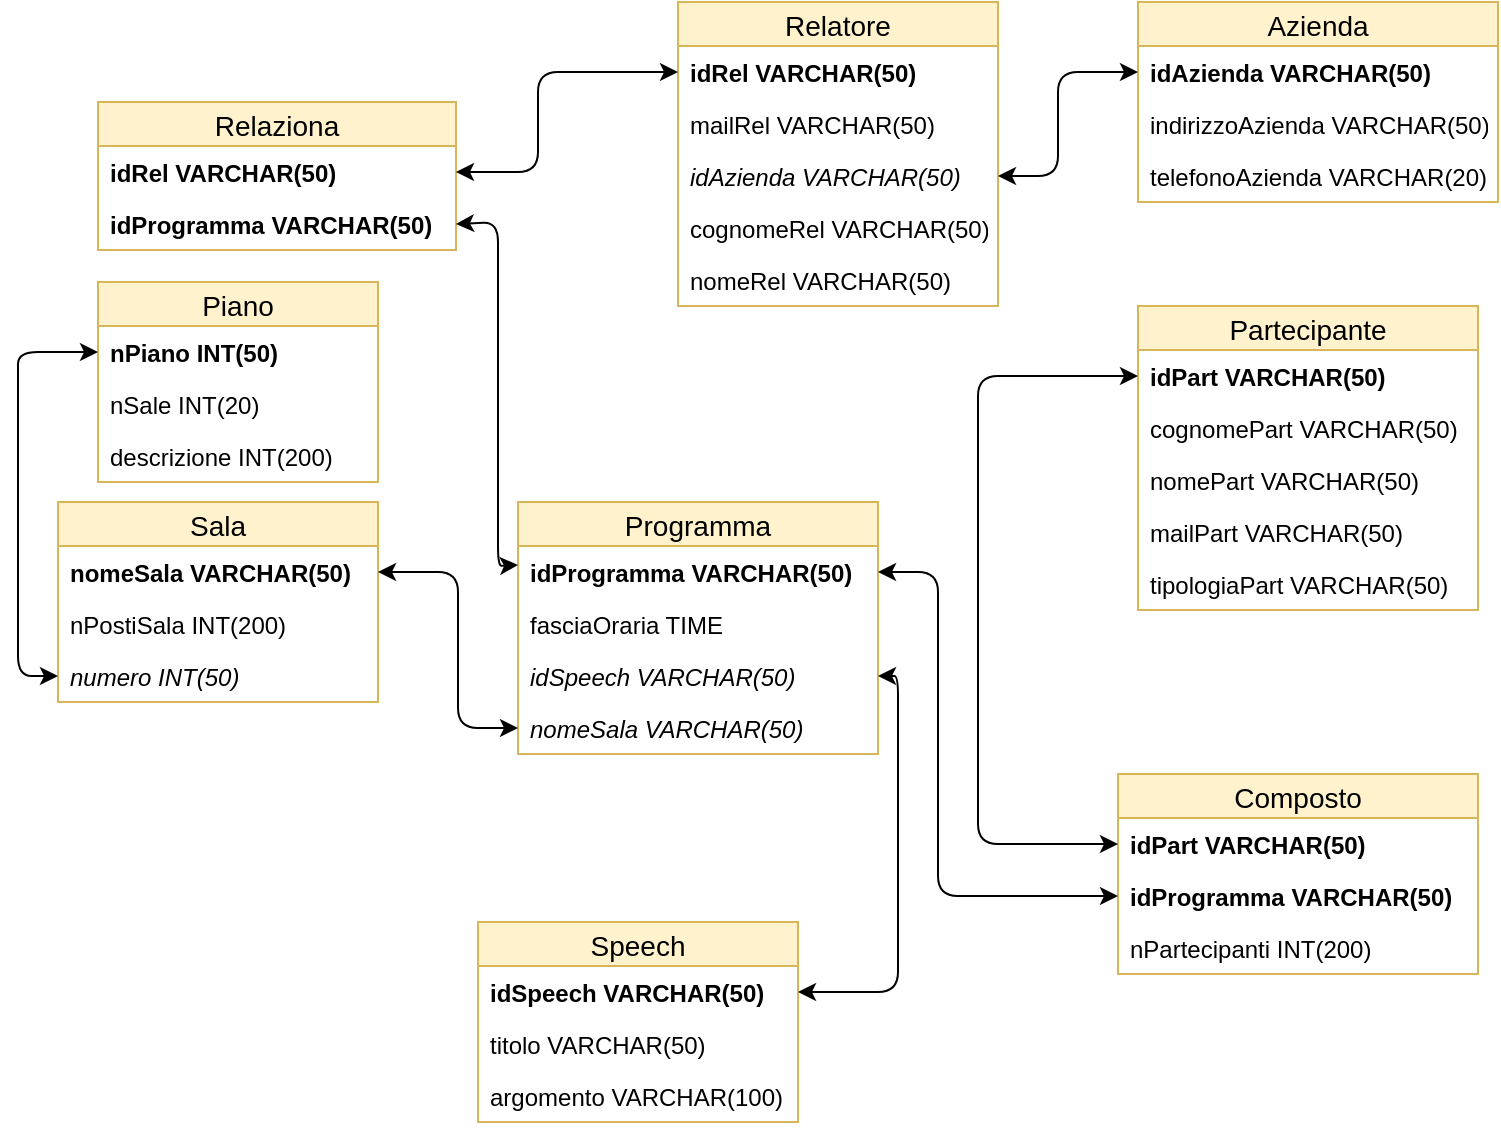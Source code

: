 <mxfile version="12.7.0" type="device"><diagram id="YgNvGVKUgsEMfIeBkhXg" name="Page-1"><mxGraphModel dx="599" dy="321" grid="1" gridSize="10" guides="1" tooltips="1" connect="1" arrows="1" fold="1" page="1" pageScale="1" pageWidth="827" pageHeight="1169" math="0" shadow="0"><root><mxCell id="0"/><mxCell id="1" parent="0"/><mxCell id="9hAnq0WAKQZGZCBfzy9L-1" value="Relatore" style="swimlane;fontStyle=0;childLayout=stackLayout;horizontal=1;startSize=22;fillColor=#fff2cc;horizontalStack=0;resizeParent=1;resizeParentMax=0;resizeLast=0;collapsible=1;marginBottom=0;swimlaneFillColor=#ffffff;align=center;fontSize=14;strokeColor=#d6b656;" parent="1" vertex="1"><mxGeometry x="390" y="30" width="160" height="152" as="geometry"/></mxCell><mxCell id="9hAnq0WAKQZGZCBfzy9L-2" value="idRel VARCHAR(50)&#10; " style="text;strokeColor=none;fillColor=none;spacingLeft=4;spacingRight=4;overflow=hidden;rotatable=0;points=[[0,0.5],[1,0.5]];portConstraint=eastwest;fontSize=12;fontStyle=1" parent="9hAnq0WAKQZGZCBfzy9L-1" vertex="1"><mxGeometry y="22" width="160" height="26" as="geometry"/></mxCell><mxCell id="9hAnq0WAKQZGZCBfzy9L-3" value="mailRel VARCHAR(50)" style="text;strokeColor=none;fillColor=none;spacingLeft=4;spacingRight=4;overflow=hidden;rotatable=0;points=[[0,0.5],[1,0.5]];portConstraint=eastwest;fontSize=12;fontStyle=0" parent="9hAnq0WAKQZGZCBfzy9L-1" vertex="1"><mxGeometry y="48" width="160" height="26" as="geometry"/></mxCell><mxCell id="9hAnq0WAKQZGZCBfzy9L-6" value="idAzienda VARCHAR(50)" style="text;strokeColor=none;fillColor=none;spacingLeft=4;spacingRight=4;overflow=hidden;rotatable=0;points=[[0,0.5],[1,0.5]];portConstraint=eastwest;fontSize=12;fontStyle=2" parent="9hAnq0WAKQZGZCBfzy9L-1" vertex="1"><mxGeometry y="74" width="160" height="26" as="geometry"/></mxCell><mxCell id="9hAnq0WAKQZGZCBfzy9L-4" value="cognomeRel VARCHAR(50)" style="text;strokeColor=none;fillColor=none;spacingLeft=4;spacingRight=4;overflow=hidden;rotatable=0;points=[[0,0.5],[1,0.5]];portConstraint=eastwest;fontSize=12;" parent="9hAnq0WAKQZGZCBfzy9L-1" vertex="1"><mxGeometry y="100" width="160" height="26" as="geometry"/></mxCell><mxCell id="9hAnq0WAKQZGZCBfzy9L-7" value="nomeRel VARCHAR(50)" style="text;strokeColor=none;fillColor=none;spacingLeft=4;spacingRight=4;overflow=hidden;rotatable=0;points=[[0,0.5],[1,0.5]];portConstraint=eastwest;fontSize=12;" parent="9hAnq0WAKQZGZCBfzy9L-1" vertex="1"><mxGeometry y="126" width="160" height="26" as="geometry"/></mxCell><mxCell id="9hAnq0WAKQZGZCBfzy9L-8" value="Azienda" style="swimlane;fontStyle=0;childLayout=stackLayout;horizontal=1;startSize=22;fillColor=#fff2cc;horizontalStack=0;resizeParent=1;resizeParentMax=0;resizeLast=0;collapsible=1;marginBottom=0;swimlaneFillColor=#ffffff;align=center;fontSize=14;strokeColor=#d6b656;" parent="1" vertex="1"><mxGeometry x="620" y="30" width="180" height="100" as="geometry"/></mxCell><mxCell id="9hAnq0WAKQZGZCBfzy9L-9" value="idAzienda VARCHAR(50)" style="text;strokeColor=none;fillColor=none;spacingLeft=4;spacingRight=4;overflow=hidden;rotatable=0;points=[[0,0.5],[1,0.5]];portConstraint=eastwest;fontSize=12;fontStyle=1" parent="9hAnq0WAKQZGZCBfzy9L-8" vertex="1"><mxGeometry y="22" width="180" height="26" as="geometry"/></mxCell><mxCell id="9hAnq0WAKQZGZCBfzy9L-11" value="indirizzoAzienda VARCHAR(50)" style="text;strokeColor=none;fillColor=none;spacingLeft=4;spacingRight=4;overflow=hidden;rotatable=0;points=[[0,0.5],[1,0.5]];portConstraint=eastwest;fontSize=12;" parent="9hAnq0WAKQZGZCBfzy9L-8" vertex="1"><mxGeometry y="48" width="180" height="26" as="geometry"/></mxCell><mxCell id="9hAnq0WAKQZGZCBfzy9L-10" value="telefonoAzienda VARCHAR(20)" style="text;strokeColor=none;fillColor=none;spacingLeft=4;spacingRight=4;overflow=hidden;rotatable=0;points=[[0,0.5],[1,0.5]];portConstraint=eastwest;fontSize=12;" parent="9hAnq0WAKQZGZCBfzy9L-8" vertex="1"><mxGeometry y="74" width="180" height="26" as="geometry"/></mxCell><mxCell id="9hAnq0WAKQZGZCBfzy9L-14" value="" style="endArrow=classic;startArrow=classic;html=1;exitX=1;exitY=0.5;exitDx=0;exitDy=0;entryX=0;entryY=0.5;entryDx=0;entryDy=0;" parent="1" source="9hAnq0WAKQZGZCBfzy9L-6" target="9hAnq0WAKQZGZCBfzy9L-9" edge="1"><mxGeometry width="50" height="50" relative="1" as="geometry"><mxPoint x="590" y="180" as="sourcePoint"/><mxPoint x="640" y="130" as="targetPoint"/><Array as="points"><mxPoint x="580" y="117"/><mxPoint x="580" y="65"/></Array></mxGeometry></mxCell><mxCell id="9hAnq0WAKQZGZCBfzy9L-15" value="Programma" style="swimlane;fontStyle=0;childLayout=stackLayout;horizontal=1;startSize=22;fillColor=#fff2cc;horizontalStack=0;resizeParent=1;resizeParentMax=0;resizeLast=0;collapsible=1;marginBottom=0;swimlaneFillColor=#ffffff;align=center;fontSize=14;strokeColor=#d6b656;" parent="1" vertex="1"><mxGeometry x="310" y="280" width="180" height="126" as="geometry"/></mxCell><mxCell id="9hAnq0WAKQZGZCBfzy9L-16" value="idProgramma VARCHAR(50)&#10;" style="text;strokeColor=none;fillColor=none;spacingLeft=4;spacingRight=4;overflow=hidden;rotatable=0;points=[[0,0.5],[1,0.5]];portConstraint=eastwest;fontSize=12;fontStyle=1" parent="9hAnq0WAKQZGZCBfzy9L-15" vertex="1"><mxGeometry y="22" width="180" height="26" as="geometry"/></mxCell><mxCell id="9hAnq0WAKQZGZCBfzy9L-17" value="fasciaOraria TIME" style="text;strokeColor=none;fillColor=none;spacingLeft=4;spacingRight=4;overflow=hidden;rotatable=0;points=[[0,0.5],[1,0.5]];portConstraint=eastwest;fontSize=12;" parent="9hAnq0WAKQZGZCBfzy9L-15" vertex="1"><mxGeometry y="48" width="180" height="26" as="geometry"/></mxCell><mxCell id="9hAnq0WAKQZGZCBfzy9L-19" value="idSpeech VARCHAR(50)" style="text;strokeColor=none;fillColor=none;spacingLeft=4;spacingRight=4;overflow=hidden;rotatable=0;points=[[0,0.5],[1,0.5]];portConstraint=eastwest;fontSize=12;fontStyle=2" parent="9hAnq0WAKQZGZCBfzy9L-15" vertex="1"><mxGeometry y="74" width="180" height="26" as="geometry"/></mxCell><mxCell id="9hAnq0WAKQZGZCBfzy9L-18" value="nomeSala VARCHAR(50)" style="text;strokeColor=none;fillColor=none;spacingLeft=4;spacingRight=4;overflow=hidden;rotatable=0;points=[[0,0.5],[1,0.5]];portConstraint=eastwest;fontSize=12;fontStyle=2" parent="9hAnq0WAKQZGZCBfzy9L-15" vertex="1"><mxGeometry y="100" width="180" height="26" as="geometry"/></mxCell><mxCell id="9hAnq0WAKQZGZCBfzy9L-20" value="Speech" style="swimlane;fontStyle=0;childLayout=stackLayout;horizontal=1;startSize=22;fillColor=#fff2cc;horizontalStack=0;resizeParent=1;resizeParentMax=0;resizeLast=0;collapsible=1;marginBottom=0;swimlaneFillColor=#ffffff;align=center;fontSize=14;strokeColor=#d6b656;" parent="1" vertex="1"><mxGeometry x="290" y="490" width="160" height="100" as="geometry"/></mxCell><mxCell id="9hAnq0WAKQZGZCBfzy9L-21" value="idSpeech VARCHAR(50)" style="text;strokeColor=none;fillColor=none;spacingLeft=4;spacingRight=4;overflow=hidden;rotatable=0;points=[[0,0.5],[1,0.5]];portConstraint=eastwest;fontSize=12;fontStyle=1" parent="9hAnq0WAKQZGZCBfzy9L-20" vertex="1"><mxGeometry y="22" width="160" height="26" as="geometry"/></mxCell><mxCell id="9hAnq0WAKQZGZCBfzy9L-22" value="titolo VARCHAR(50)" style="text;strokeColor=none;fillColor=none;spacingLeft=4;spacingRight=4;overflow=hidden;rotatable=0;points=[[0,0.5],[1,0.5]];portConstraint=eastwest;fontSize=12;" parent="9hAnq0WAKQZGZCBfzy9L-20" vertex="1"><mxGeometry y="48" width="160" height="26" as="geometry"/></mxCell><mxCell id="9hAnq0WAKQZGZCBfzy9L-23" value="argomento VARCHAR(100)" style="text;strokeColor=none;fillColor=none;spacingLeft=4;spacingRight=4;overflow=hidden;rotatable=0;points=[[0,0.5],[1,0.5]];portConstraint=eastwest;fontSize=12;" parent="9hAnq0WAKQZGZCBfzy9L-20" vertex="1"><mxGeometry y="74" width="160" height="26" as="geometry"/></mxCell><mxCell id="9hAnq0WAKQZGZCBfzy9L-25" value="Partecipante" style="swimlane;fontStyle=0;childLayout=stackLayout;horizontal=1;startSize=22;fillColor=#fff2cc;horizontalStack=0;resizeParent=1;resizeParentMax=0;resizeLast=0;collapsible=1;marginBottom=0;swimlaneFillColor=#ffffff;align=center;fontSize=14;strokeColor=#d6b656;" parent="1" vertex="1"><mxGeometry x="620" y="182" width="170" height="152" as="geometry"/></mxCell><mxCell id="9hAnq0WAKQZGZCBfzy9L-26" value="idPart VARCHAR(50)" style="text;strokeColor=none;fillColor=none;spacingLeft=4;spacingRight=4;overflow=hidden;rotatable=0;points=[[0,0.5],[1,0.5]];portConstraint=eastwest;fontSize=12;fontStyle=1;fontColor=#000000;" parent="9hAnq0WAKQZGZCBfzy9L-25" vertex="1"><mxGeometry y="22" width="170" height="26" as="geometry"/></mxCell><mxCell id="9hAnq0WAKQZGZCBfzy9L-27" value="cognomePart VARCHAR(50)" style="text;strokeColor=none;fillColor=none;spacingLeft=4;spacingRight=4;overflow=hidden;rotatable=0;points=[[0,0.5],[1,0.5]];portConstraint=eastwest;fontSize=12;" parent="9hAnq0WAKQZGZCBfzy9L-25" vertex="1"><mxGeometry y="48" width="170" height="26" as="geometry"/></mxCell><mxCell id="9hAnq0WAKQZGZCBfzy9L-28" value="nomePart VARCHAR(50)" style="text;strokeColor=none;fillColor=none;spacingLeft=4;spacingRight=4;overflow=hidden;rotatable=0;points=[[0,0.5],[1,0.5]];portConstraint=eastwest;fontSize=12;" parent="9hAnq0WAKQZGZCBfzy9L-25" vertex="1"><mxGeometry y="74" width="170" height="26" as="geometry"/></mxCell><mxCell id="9hAnq0WAKQZGZCBfzy9L-29" value="mailPart VARCHAR(50)" style="text;strokeColor=none;fillColor=none;spacingLeft=4;spacingRight=4;overflow=hidden;rotatable=0;points=[[0,0.5],[1,0.5]];portConstraint=eastwest;fontSize=12;" parent="9hAnq0WAKQZGZCBfzy9L-25" vertex="1"><mxGeometry y="100" width="170" height="26" as="geometry"/></mxCell><mxCell id="9hAnq0WAKQZGZCBfzy9L-30" value="tipologiaPart VARCHAR(50)" style="text;strokeColor=none;fillColor=none;spacingLeft=4;spacingRight=4;overflow=hidden;rotatable=0;points=[[0,0.5],[1,0.5]];portConstraint=eastwest;fontSize=12;" parent="9hAnq0WAKQZGZCBfzy9L-25" vertex="1"><mxGeometry y="126" width="170" height="26" as="geometry"/></mxCell><mxCell id="9hAnq0WAKQZGZCBfzy9L-31" value="Sala" style="swimlane;fontStyle=0;childLayout=stackLayout;horizontal=1;startSize=22;fillColor=#fff2cc;horizontalStack=0;resizeParent=1;resizeParentMax=0;resizeLast=0;collapsible=1;marginBottom=0;swimlaneFillColor=#ffffff;align=center;fontSize=14;strokeColor=#d6b656;" parent="1" vertex="1"><mxGeometry x="80" y="280" width="160" height="100" as="geometry"/></mxCell><mxCell id="9hAnq0WAKQZGZCBfzy9L-32" value="nomeSala VARCHAR(50)" style="text;strokeColor=none;fillColor=none;spacingLeft=4;spacingRight=4;overflow=hidden;rotatable=0;points=[[0,0.5],[1,0.5]];portConstraint=eastwest;fontSize=12;fontStyle=1" parent="9hAnq0WAKQZGZCBfzy9L-31" vertex="1"><mxGeometry y="22" width="160" height="26" as="geometry"/></mxCell><mxCell id="9hAnq0WAKQZGZCBfzy9L-33" value="nPostiSala INT(200)" style="text;strokeColor=none;fillColor=none;spacingLeft=4;spacingRight=4;overflow=hidden;rotatable=0;points=[[0,0.5],[1,0.5]];portConstraint=eastwest;fontSize=12;" parent="9hAnq0WAKQZGZCBfzy9L-31" vertex="1"><mxGeometry y="48" width="160" height="26" as="geometry"/></mxCell><mxCell id="9hAnq0WAKQZGZCBfzy9L-34" value="numero INT(50)" style="text;strokeColor=none;fillColor=none;spacingLeft=4;spacingRight=4;overflow=hidden;rotatable=0;points=[[0,0.5],[1,0.5]];portConstraint=eastwest;fontSize=12;fontStyle=2" parent="9hAnq0WAKQZGZCBfzy9L-31" vertex="1"><mxGeometry y="74" width="160" height="26" as="geometry"/></mxCell><mxCell id="9hAnq0WAKQZGZCBfzy9L-35" value="" style="endArrow=classic;startArrow=classic;html=1;exitX=1;exitY=0.5;exitDx=0;exitDy=0;entryX=0;entryY=0.5;entryDx=0;entryDy=0;" parent="1" source="9hAnq0WAKQZGZCBfzy9L-32" target="9hAnq0WAKQZGZCBfzy9L-18" edge="1"><mxGeometry width="50" height="50" relative="1" as="geometry"><mxPoint x="230" y="470" as="sourcePoint"/><mxPoint x="280" y="420" as="targetPoint"/><Array as="points"><mxPoint x="280" y="315"/><mxPoint x="280" y="393"/></Array></mxGeometry></mxCell><mxCell id="9hAnq0WAKQZGZCBfzy9L-36" value="Piano" style="swimlane;fontStyle=0;childLayout=stackLayout;horizontal=1;startSize=22;fillColor=#fff2cc;horizontalStack=0;resizeParent=1;resizeParentMax=0;resizeLast=0;collapsible=1;marginBottom=0;swimlaneFillColor=#ffffff;align=center;fontSize=14;strokeColor=#d6b656;" parent="1" vertex="1"><mxGeometry x="100" y="170" width="140" height="100" as="geometry"/></mxCell><mxCell id="9hAnq0WAKQZGZCBfzy9L-37" value="nPiano INT(50)" style="text;strokeColor=none;fillColor=none;spacingLeft=4;spacingRight=4;overflow=hidden;rotatable=0;points=[[0,0.5],[1,0.5]];portConstraint=eastwest;fontSize=12;fontStyle=1" parent="9hAnq0WAKQZGZCBfzy9L-36" vertex="1"><mxGeometry y="22" width="140" height="26" as="geometry"/></mxCell><mxCell id="AciSxnDnCXR9I87d0FgO-1" value="nSale INT(20)" style="text;strokeColor=none;fillColor=none;spacingLeft=4;spacingRight=4;overflow=hidden;rotatable=0;points=[[0,0.5],[1,0.5]];portConstraint=eastwest;fontSize=12;" parent="9hAnq0WAKQZGZCBfzy9L-36" vertex="1"><mxGeometry y="48" width="140" height="26" as="geometry"/></mxCell><mxCell id="AciSxnDnCXR9I87d0FgO-2" value="descrizione INT(200)" style="text;strokeColor=none;fillColor=none;spacingLeft=4;spacingRight=4;overflow=hidden;rotatable=0;points=[[0,0.5],[1,0.5]];portConstraint=eastwest;fontSize=12;" parent="9hAnq0WAKQZGZCBfzy9L-36" vertex="1"><mxGeometry y="74" width="140" height="26" as="geometry"/></mxCell><mxCell id="9hAnq0WAKQZGZCBfzy9L-40" value="" style="endArrow=classic;startArrow=classic;html=1;entryX=0;entryY=0.5;entryDx=0;entryDy=0;exitX=0;exitY=0.5;exitDx=0;exitDy=0;" parent="1" source="9hAnq0WAKQZGZCBfzy9L-37" target="9hAnq0WAKQZGZCBfzy9L-34" edge="1"><mxGeometry width="50" height="50" relative="1" as="geometry"><mxPoint x="20" y="420" as="sourcePoint"/><mxPoint x="70" y="370" as="targetPoint"/><Array as="points"><mxPoint x="60" y="205"/><mxPoint x="60" y="217"/><mxPoint x="60" y="367"/></Array></mxGeometry></mxCell><mxCell id="9hAnq0WAKQZGZCBfzy9L-41" value="Relaziona" style="swimlane;fontStyle=0;childLayout=stackLayout;horizontal=1;startSize=22;fillColor=#fff2cc;horizontalStack=0;resizeParent=1;resizeParentMax=0;resizeLast=0;collapsible=1;marginBottom=0;swimlaneFillColor=#ffffff;align=center;fontSize=14;strokeColor=#d6b656;" parent="1" vertex="1"><mxGeometry x="100" y="80" width="179" height="74" as="geometry"/></mxCell><mxCell id="9hAnq0WAKQZGZCBfzy9L-42" value="idRel VARCHAR(50)" style="text;strokeColor=none;fillColor=none;spacingLeft=4;spacingRight=4;overflow=hidden;rotatable=0;points=[[0,0.5],[1,0.5]];portConstraint=eastwest;fontSize=12;fontStyle=1" parent="9hAnq0WAKQZGZCBfzy9L-41" vertex="1"><mxGeometry y="22" width="179" height="26" as="geometry"/></mxCell><mxCell id="9hAnq0WAKQZGZCBfzy9L-43" value="idProgramma VARCHAR(50)" style="text;strokeColor=none;fillColor=none;spacingLeft=4;spacingRight=4;overflow=hidden;rotatable=0;points=[[0,0.5],[1,0.5]];portConstraint=eastwest;fontSize=12;fontStyle=1" parent="9hAnq0WAKQZGZCBfzy9L-41" vertex="1"><mxGeometry y="48" width="179" height="26" as="geometry"/></mxCell><mxCell id="9hAnq0WAKQZGZCBfzy9L-45" value="" style="endArrow=classic;startArrow=classic;html=1;exitX=1;exitY=0.5;exitDx=0;exitDy=0;entryX=0;entryY=0.5;entryDx=0;entryDy=0;" parent="1" source="9hAnq0WAKQZGZCBfzy9L-42" target="9hAnq0WAKQZGZCBfzy9L-2" edge="1"><mxGeometry width="50" height="50" relative="1" as="geometry"><mxPoint x="310" y="210" as="sourcePoint"/><mxPoint x="360" y="160" as="targetPoint"/><Array as="points"><mxPoint x="320" y="115"/><mxPoint x="320" y="65"/></Array></mxGeometry></mxCell><mxCell id="9hAnq0WAKQZGZCBfzy9L-46" value="" style="endArrow=classic;startArrow=classic;html=1;exitX=1;exitY=0.5;exitDx=0;exitDy=0;entryX=0;entryY=0.25;entryDx=0;entryDy=0;" parent="1" source="9hAnq0WAKQZGZCBfzy9L-43" target="9hAnq0WAKQZGZCBfzy9L-15" edge="1"><mxGeometry width="50" height="50" relative="1" as="geometry"><mxPoint x="320" y="220" as="sourcePoint"/><mxPoint x="370" y="170" as="targetPoint"/><Array as="points"><mxPoint x="300" y="140"/><mxPoint x="300" y="312"/></Array></mxGeometry></mxCell><mxCell id="9hAnq0WAKQZGZCBfzy9L-47" value="Composto" style="swimlane;fontStyle=0;childLayout=stackLayout;horizontal=1;startSize=22;fillColor=#fff2cc;horizontalStack=0;resizeParent=1;resizeParentMax=0;resizeLast=0;collapsible=1;marginBottom=0;swimlaneFillColor=#ffffff;align=center;fontSize=14;strokeColor=#d6b656;" parent="1" vertex="1"><mxGeometry x="610" y="416" width="180" height="100" as="geometry"/></mxCell><mxCell id="9hAnq0WAKQZGZCBfzy9L-48" value="idPart VARCHAR(50)" style="text;strokeColor=none;fillColor=none;spacingLeft=4;spacingRight=4;overflow=hidden;rotatable=0;points=[[0,0.5],[1,0.5]];portConstraint=eastwest;fontSize=12;fontStyle=1" parent="9hAnq0WAKQZGZCBfzy9L-47" vertex="1"><mxGeometry y="22" width="180" height="26" as="geometry"/></mxCell><mxCell id="9hAnq0WAKQZGZCBfzy9L-49" value="idProgramma VARCHAR(50)" style="text;strokeColor=none;fillColor=none;spacingLeft=4;spacingRight=4;overflow=hidden;rotatable=0;points=[[0,0.5],[1,0.5]];portConstraint=eastwest;fontSize=12;fontStyle=1" parent="9hAnq0WAKQZGZCBfzy9L-47" vertex="1"><mxGeometry y="48" width="180" height="26" as="geometry"/></mxCell><mxCell id="DhgvKLF78v-gzX74xNy5-1" value="nPartecipanti INT(200)" style="text;strokeColor=none;fillColor=none;spacingLeft=4;spacingRight=4;overflow=hidden;rotatable=0;points=[[0,0.5],[1,0.5]];portConstraint=eastwest;fontSize=12;fontStyle=0" vertex="1" parent="9hAnq0WAKQZGZCBfzy9L-47"><mxGeometry y="74" width="180" height="26" as="geometry"/></mxCell><mxCell id="9hAnq0WAKQZGZCBfzy9L-50" value="" style="endArrow=classic;startArrow=classic;html=1;exitX=1;exitY=0.5;exitDx=0;exitDy=0;entryX=1;entryY=0.5;entryDx=0;entryDy=0;" parent="1" source="9hAnq0WAKQZGZCBfzy9L-21" target="9hAnq0WAKQZGZCBfzy9L-19" edge="1"><mxGeometry width="50" height="50" relative="1" as="geometry"><mxPoint x="520" y="470" as="sourcePoint"/><mxPoint x="570" y="420" as="targetPoint"/><Array as="points"><mxPoint x="500" y="525"/><mxPoint x="500" y="367"/></Array></mxGeometry></mxCell><mxCell id="9hAnq0WAKQZGZCBfzy9L-51" value="" style="endArrow=classic;startArrow=classic;html=1;exitX=1;exitY=0.5;exitDx=0;exitDy=0;entryX=0;entryY=0.5;entryDx=0;entryDy=0;" parent="1" source="9hAnq0WAKQZGZCBfzy9L-16" target="9hAnq0WAKQZGZCBfzy9L-49" edge="1"><mxGeometry width="50" height="50" relative="1" as="geometry"><mxPoint x="580" y="320" as="sourcePoint"/><mxPoint x="630" y="270" as="targetPoint"/><Array as="points"><mxPoint x="520" y="315"/><mxPoint x="520" y="477"/></Array></mxGeometry></mxCell><mxCell id="9hAnq0WAKQZGZCBfzy9L-52" value="" style="endArrow=classic;startArrow=classic;html=1;entryX=0;entryY=0.5;entryDx=0;entryDy=0;exitX=0;exitY=0.5;exitDx=0;exitDy=0;" parent="1" source="9hAnq0WAKQZGZCBfzy9L-48" target="9hAnq0WAKQZGZCBfzy9L-26" edge="1"><mxGeometry width="50" height="50" relative="1" as="geometry"><mxPoint x="610" y="280" as="sourcePoint"/><mxPoint x="660" y="230" as="targetPoint"/><Array as="points"><mxPoint x="540" y="451"/><mxPoint x="540" y="217"/></Array></mxGeometry></mxCell></root></mxGraphModel></diagram></mxfile>